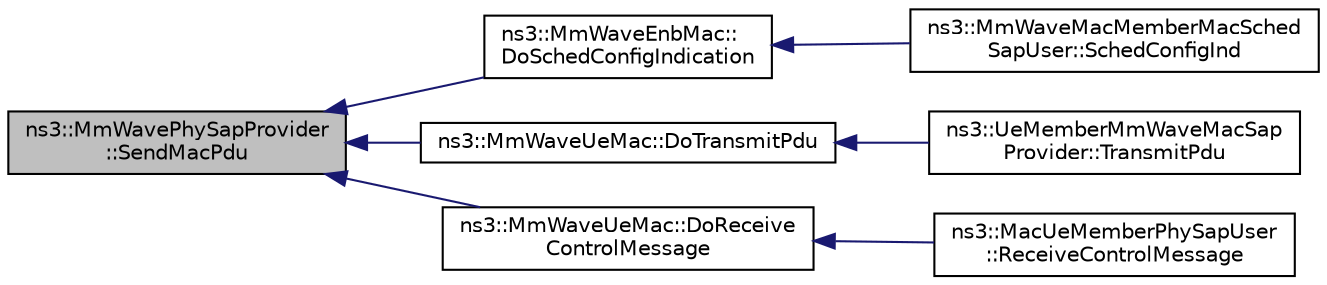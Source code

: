 digraph "ns3::MmWavePhySapProvider::SendMacPdu"
{
  edge [fontname="Helvetica",fontsize="10",labelfontname="Helvetica",labelfontsize="10"];
  node [fontname="Helvetica",fontsize="10",shape=record];
  rankdir="LR";
  Node1 [label="ns3::MmWavePhySapProvider\l::SendMacPdu",height=0.2,width=0.4,color="black", fillcolor="grey75", style="filled", fontcolor="black"];
  Node1 -> Node2 [dir="back",color="midnightblue",fontsize="10",style="solid"];
  Node2 [label="ns3::MmWaveEnbMac::\lDoSchedConfigIndication",height=0.2,width=0.4,color="black", fillcolor="white", style="filled",URL="$d5/dcd/classns3_1_1MmWaveEnbMac.html#a2aeea39c3c0088af00ceaa7177bbf552"];
  Node2 -> Node3 [dir="back",color="midnightblue",fontsize="10",style="solid"];
  Node3 [label="ns3::MmWaveMacMemberMacSched\lSapUser::SchedConfigInd",height=0.2,width=0.4,color="black", fillcolor="white", style="filled",URL="$d1/d68/classns3_1_1MmWaveMacMemberMacSchedSapUser.html#a89b35ddc9e50bb67d66b781b1d66d00d"];
  Node1 -> Node4 [dir="back",color="midnightblue",fontsize="10",style="solid"];
  Node4 [label="ns3::MmWaveUeMac::DoTransmitPdu",height=0.2,width=0.4,color="black", fillcolor="white", style="filled",URL="$d7/d84/classns3_1_1MmWaveUeMac.html#a5f228598aabf0c6cd61b6fad018512fe"];
  Node4 -> Node5 [dir="back",color="midnightblue",fontsize="10",style="solid"];
  Node5 [label="ns3::UeMemberMmWaveMacSap\lProvider::TransmitPdu",height=0.2,width=0.4,color="black", fillcolor="white", style="filled",URL="$df/dc7/classns3_1_1UeMemberMmWaveMacSapProvider.html#a9ee1c7c091f5bf1919c0bc18f777402c"];
  Node1 -> Node6 [dir="back",color="midnightblue",fontsize="10",style="solid"];
  Node6 [label="ns3::MmWaveUeMac::DoReceive\lControlMessage",height=0.2,width=0.4,color="black", fillcolor="white", style="filled",URL="$d7/d84/classns3_1_1MmWaveUeMac.html#a433bc5bfb87ed49eb02989640562e395"];
  Node6 -> Node7 [dir="back",color="midnightblue",fontsize="10",style="solid"];
  Node7 [label="ns3::MacUeMemberPhySapUser\l::ReceiveControlMessage",height=0.2,width=0.4,color="black", fillcolor="white", style="filled",URL="$da/d90/classns3_1_1MacUeMemberPhySapUser.html#a6698cd39ee54360d3d38c4c3698304d2",tooltip="Receive SendLteControlMessage (PDCCH map, CQI feedbacks) using the ideal control channel. "];
}
